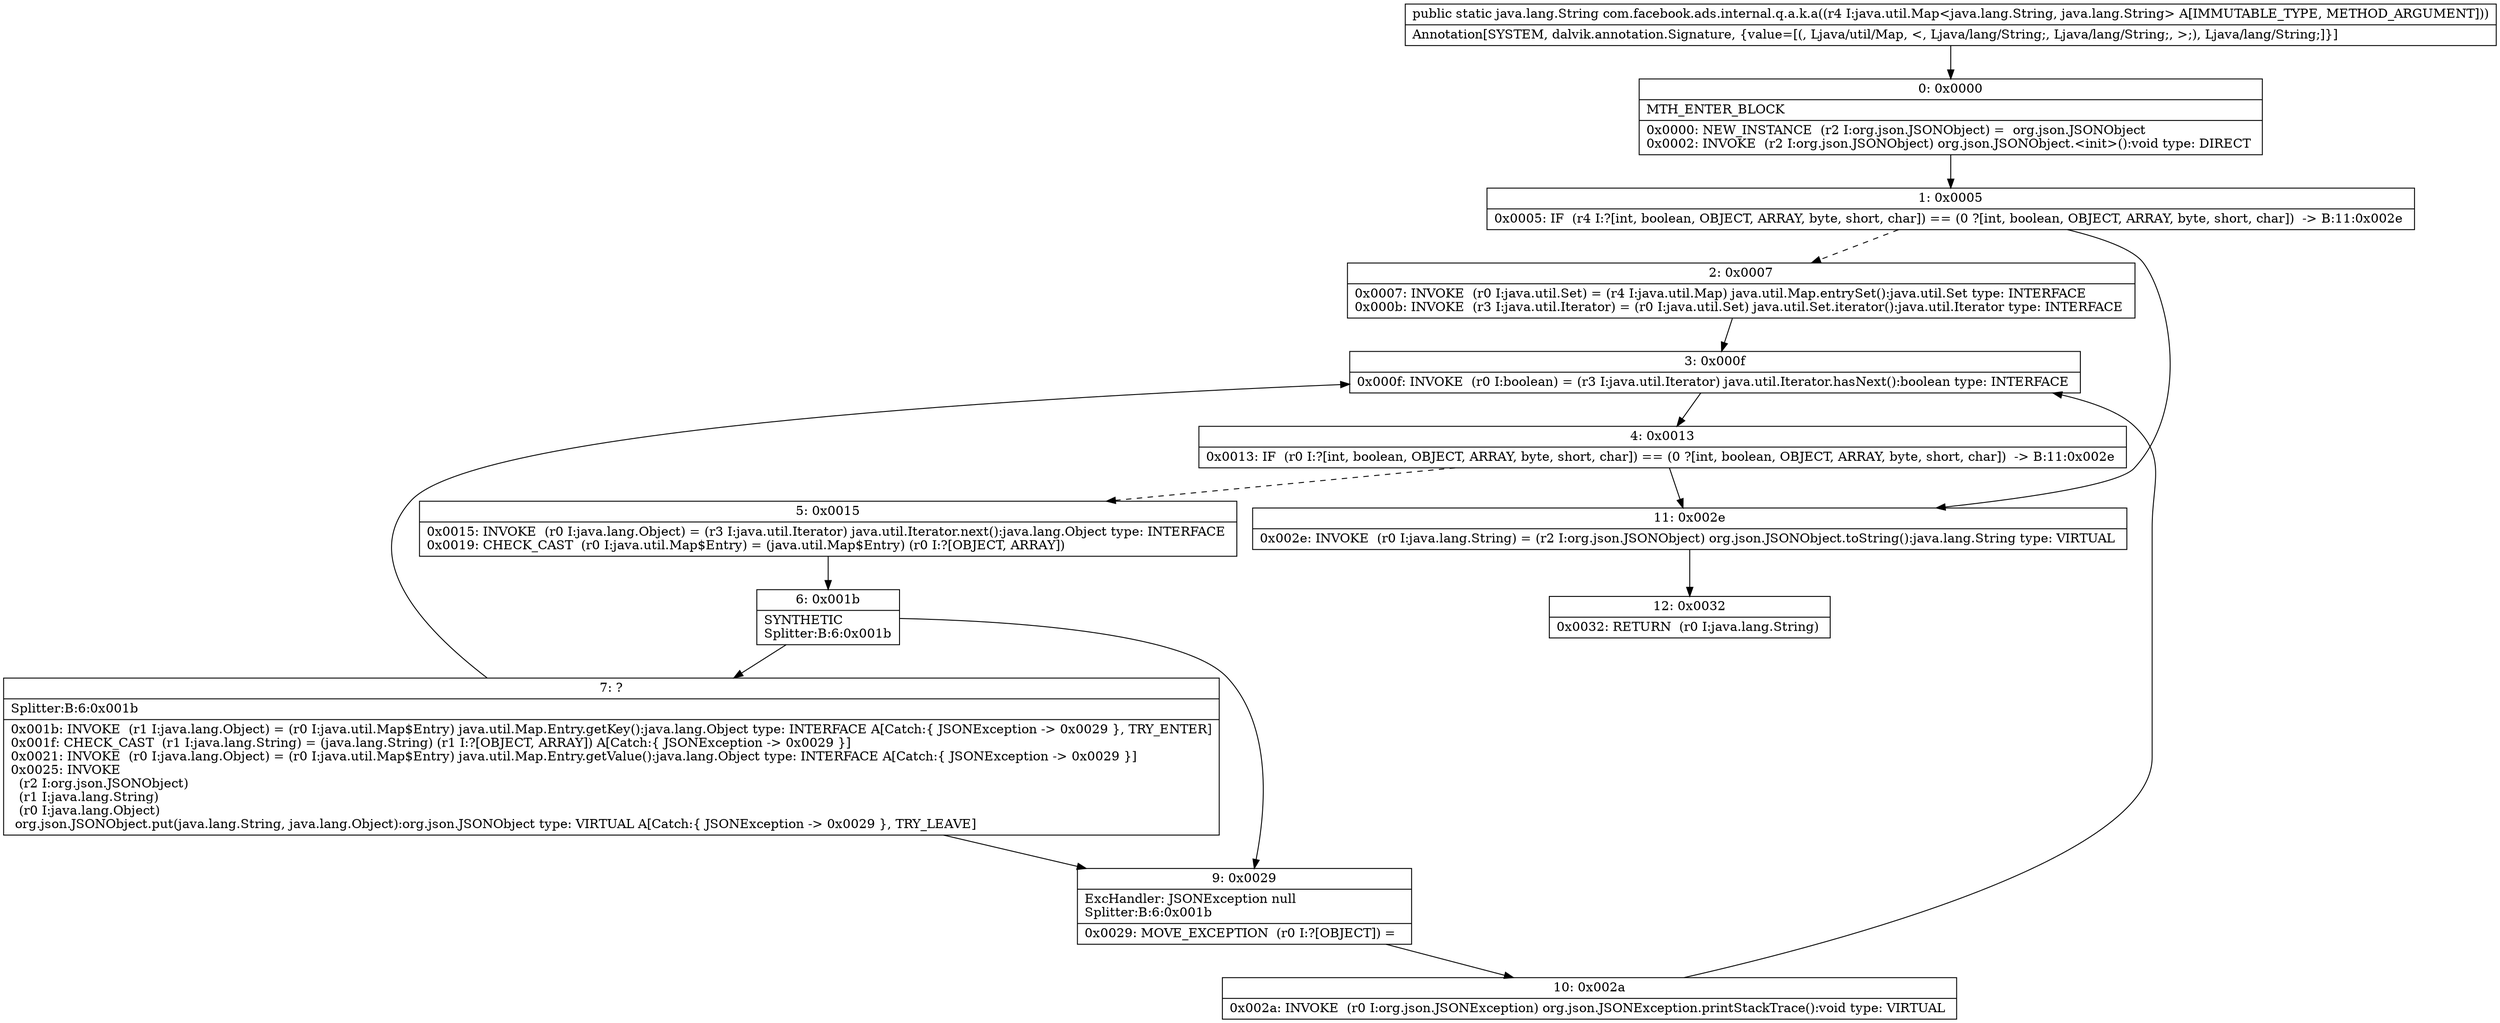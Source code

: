 digraph "CFG forcom.facebook.ads.internal.q.a.k.a(Ljava\/util\/Map;)Ljava\/lang\/String;" {
Node_0 [shape=record,label="{0\:\ 0x0000|MTH_ENTER_BLOCK\l|0x0000: NEW_INSTANCE  (r2 I:org.json.JSONObject) =  org.json.JSONObject \l0x0002: INVOKE  (r2 I:org.json.JSONObject) org.json.JSONObject.\<init\>():void type: DIRECT \l}"];
Node_1 [shape=record,label="{1\:\ 0x0005|0x0005: IF  (r4 I:?[int, boolean, OBJECT, ARRAY, byte, short, char]) == (0 ?[int, boolean, OBJECT, ARRAY, byte, short, char])  \-\> B:11:0x002e \l}"];
Node_2 [shape=record,label="{2\:\ 0x0007|0x0007: INVOKE  (r0 I:java.util.Set) = (r4 I:java.util.Map) java.util.Map.entrySet():java.util.Set type: INTERFACE \l0x000b: INVOKE  (r3 I:java.util.Iterator) = (r0 I:java.util.Set) java.util.Set.iterator():java.util.Iterator type: INTERFACE \l}"];
Node_3 [shape=record,label="{3\:\ 0x000f|0x000f: INVOKE  (r0 I:boolean) = (r3 I:java.util.Iterator) java.util.Iterator.hasNext():boolean type: INTERFACE \l}"];
Node_4 [shape=record,label="{4\:\ 0x0013|0x0013: IF  (r0 I:?[int, boolean, OBJECT, ARRAY, byte, short, char]) == (0 ?[int, boolean, OBJECT, ARRAY, byte, short, char])  \-\> B:11:0x002e \l}"];
Node_5 [shape=record,label="{5\:\ 0x0015|0x0015: INVOKE  (r0 I:java.lang.Object) = (r3 I:java.util.Iterator) java.util.Iterator.next():java.lang.Object type: INTERFACE \l0x0019: CHECK_CAST  (r0 I:java.util.Map$Entry) = (java.util.Map$Entry) (r0 I:?[OBJECT, ARRAY]) \l}"];
Node_6 [shape=record,label="{6\:\ 0x001b|SYNTHETIC\lSplitter:B:6:0x001b\l}"];
Node_7 [shape=record,label="{7\:\ ?|Splitter:B:6:0x001b\l|0x001b: INVOKE  (r1 I:java.lang.Object) = (r0 I:java.util.Map$Entry) java.util.Map.Entry.getKey():java.lang.Object type: INTERFACE A[Catch:\{ JSONException \-\> 0x0029 \}, TRY_ENTER]\l0x001f: CHECK_CAST  (r1 I:java.lang.String) = (java.lang.String) (r1 I:?[OBJECT, ARRAY]) A[Catch:\{ JSONException \-\> 0x0029 \}]\l0x0021: INVOKE  (r0 I:java.lang.Object) = (r0 I:java.util.Map$Entry) java.util.Map.Entry.getValue():java.lang.Object type: INTERFACE A[Catch:\{ JSONException \-\> 0x0029 \}]\l0x0025: INVOKE  \l  (r2 I:org.json.JSONObject)\l  (r1 I:java.lang.String)\l  (r0 I:java.lang.Object)\l org.json.JSONObject.put(java.lang.String, java.lang.Object):org.json.JSONObject type: VIRTUAL A[Catch:\{ JSONException \-\> 0x0029 \}, TRY_LEAVE]\l}"];
Node_9 [shape=record,label="{9\:\ 0x0029|ExcHandler: JSONException null\lSplitter:B:6:0x001b\l|0x0029: MOVE_EXCEPTION  (r0 I:?[OBJECT]) =  \l}"];
Node_10 [shape=record,label="{10\:\ 0x002a|0x002a: INVOKE  (r0 I:org.json.JSONException) org.json.JSONException.printStackTrace():void type: VIRTUAL \l}"];
Node_11 [shape=record,label="{11\:\ 0x002e|0x002e: INVOKE  (r0 I:java.lang.String) = (r2 I:org.json.JSONObject) org.json.JSONObject.toString():java.lang.String type: VIRTUAL \l}"];
Node_12 [shape=record,label="{12\:\ 0x0032|0x0032: RETURN  (r0 I:java.lang.String) \l}"];
MethodNode[shape=record,label="{public static java.lang.String com.facebook.ads.internal.q.a.k.a((r4 I:java.util.Map\<java.lang.String, java.lang.String\> A[IMMUTABLE_TYPE, METHOD_ARGUMENT]))  | Annotation[SYSTEM, dalvik.annotation.Signature, \{value=[(, Ljava\/util\/Map, \<, Ljava\/lang\/String;, Ljava\/lang\/String;, \>;), Ljava\/lang\/String;]\}]\l}"];
MethodNode -> Node_0;
Node_0 -> Node_1;
Node_1 -> Node_2[style=dashed];
Node_1 -> Node_11;
Node_2 -> Node_3;
Node_3 -> Node_4;
Node_4 -> Node_5[style=dashed];
Node_4 -> Node_11;
Node_5 -> Node_6;
Node_6 -> Node_7;
Node_6 -> Node_9;
Node_7 -> Node_9;
Node_7 -> Node_3;
Node_9 -> Node_10;
Node_10 -> Node_3;
Node_11 -> Node_12;
}

